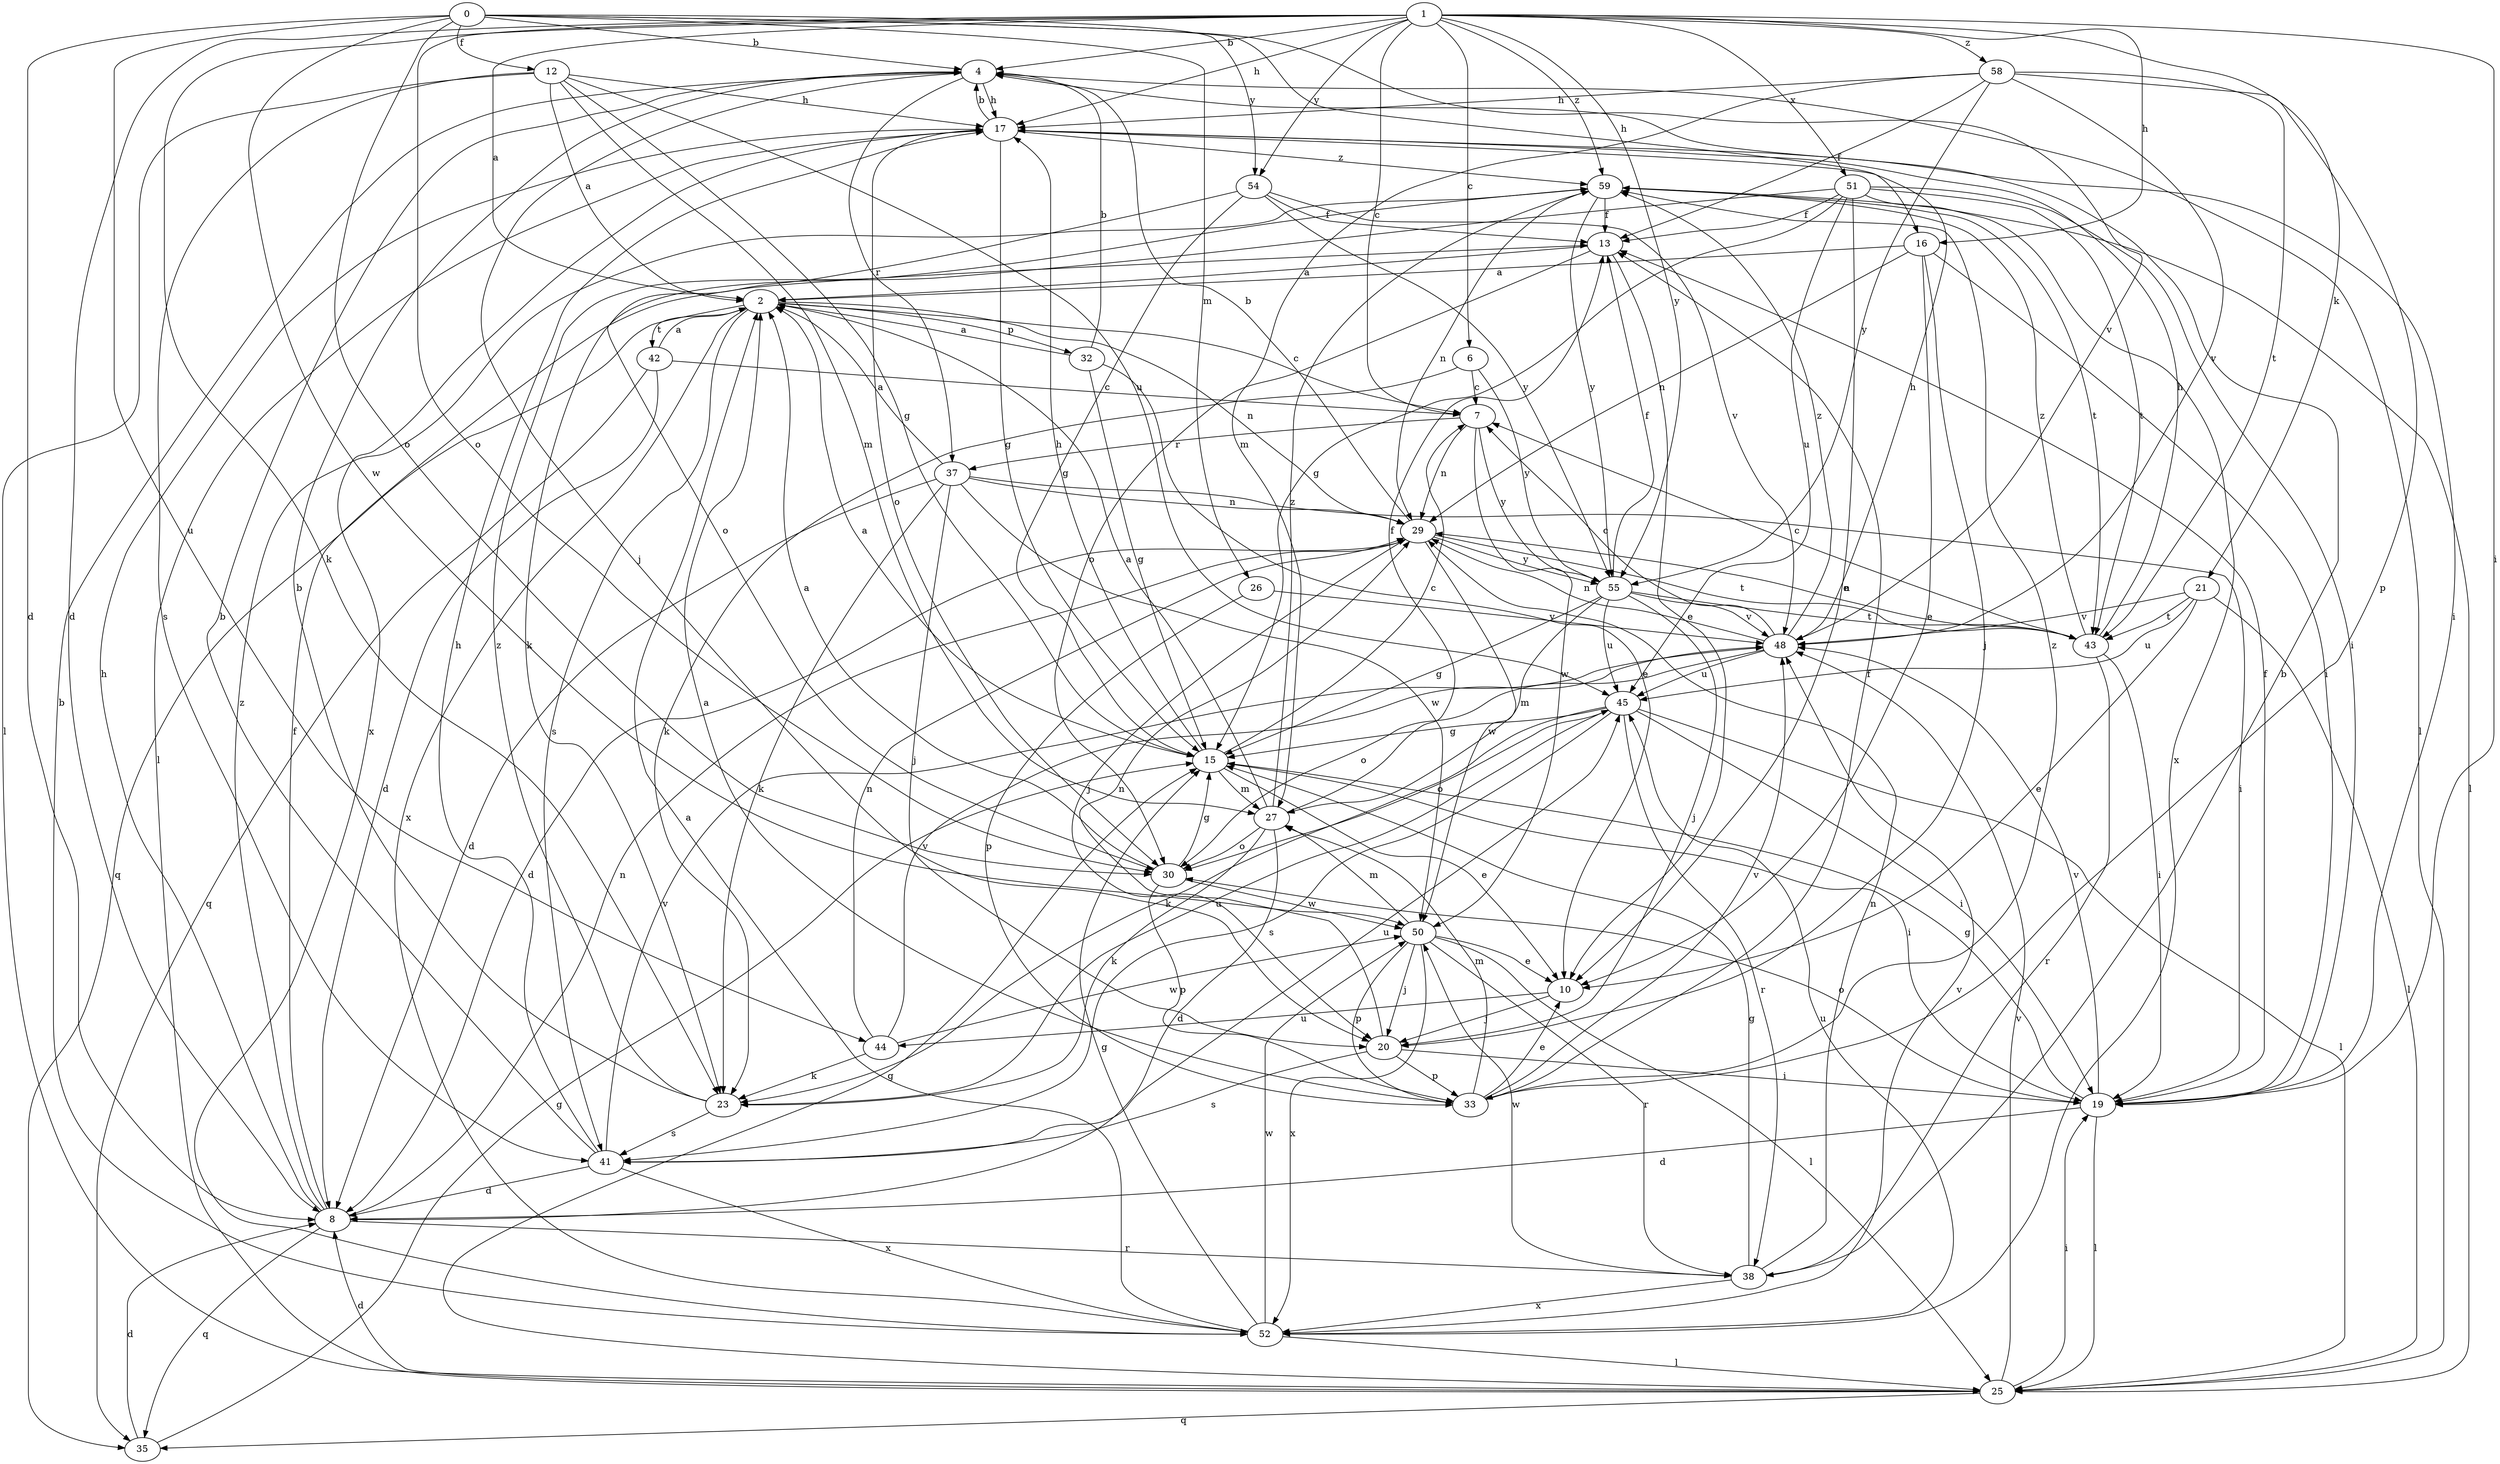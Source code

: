 strict digraph  {
0;
1;
2;
4;
6;
7;
8;
10;
12;
13;
15;
16;
17;
19;
20;
21;
23;
25;
26;
27;
29;
30;
32;
33;
35;
37;
38;
41;
42;
43;
44;
45;
48;
50;
51;
52;
54;
55;
58;
59;
0 -> 4  [label=b];
0 -> 8  [label=d];
0 -> 12  [label=f];
0 -> 16  [label=h];
0 -> 26  [label=m];
0 -> 30  [label=o];
0 -> 44  [label=u];
0 -> 48  [label=v];
0 -> 50  [label=w];
0 -> 54  [label=y];
1 -> 2  [label=a];
1 -> 4  [label=b];
1 -> 6  [label=c];
1 -> 7  [label=c];
1 -> 8  [label=d];
1 -> 16  [label=h];
1 -> 17  [label=h];
1 -> 19  [label=i];
1 -> 21  [label=k];
1 -> 23  [label=k];
1 -> 30  [label=o];
1 -> 51  [label=x];
1 -> 54  [label=y];
1 -> 55  [label=y];
1 -> 58  [label=z];
1 -> 59  [label=z];
2 -> 7  [label=c];
2 -> 29  [label=n];
2 -> 32  [label=p];
2 -> 35  [label=q];
2 -> 41  [label=s];
2 -> 42  [label=t];
2 -> 52  [label=x];
4 -> 17  [label=h];
4 -> 20  [label=j];
4 -> 25  [label=l];
4 -> 37  [label=r];
6 -> 7  [label=c];
6 -> 23  [label=k];
6 -> 55  [label=y];
7 -> 29  [label=n];
7 -> 37  [label=r];
7 -> 50  [label=w];
7 -> 55  [label=y];
8 -> 13  [label=f];
8 -> 17  [label=h];
8 -> 29  [label=n];
8 -> 35  [label=q];
8 -> 38  [label=r];
8 -> 59  [label=z];
10 -> 20  [label=j];
10 -> 44  [label=u];
12 -> 2  [label=a];
12 -> 15  [label=g];
12 -> 17  [label=h];
12 -> 25  [label=l];
12 -> 27  [label=m];
12 -> 41  [label=s];
12 -> 45  [label=u];
13 -> 2  [label=a];
13 -> 10  [label=e];
13 -> 30  [label=o];
15 -> 2  [label=a];
15 -> 7  [label=c];
15 -> 10  [label=e];
15 -> 17  [label=h];
15 -> 19  [label=i];
15 -> 27  [label=m];
16 -> 2  [label=a];
16 -> 10  [label=e];
16 -> 19  [label=i];
16 -> 20  [label=j];
16 -> 29  [label=n];
17 -> 4  [label=b];
17 -> 15  [label=g];
17 -> 19  [label=i];
17 -> 25  [label=l];
17 -> 30  [label=o];
17 -> 52  [label=x];
17 -> 59  [label=z];
19 -> 8  [label=d];
19 -> 13  [label=f];
19 -> 15  [label=g];
19 -> 25  [label=l];
19 -> 30  [label=o];
19 -> 48  [label=v];
20 -> 19  [label=i];
20 -> 29  [label=n];
20 -> 33  [label=p];
20 -> 41  [label=s];
21 -> 10  [label=e];
21 -> 25  [label=l];
21 -> 43  [label=t];
21 -> 45  [label=u];
21 -> 48  [label=v];
23 -> 4  [label=b];
23 -> 41  [label=s];
23 -> 45  [label=u];
23 -> 59  [label=z];
25 -> 8  [label=d];
25 -> 15  [label=g];
25 -> 19  [label=i];
25 -> 35  [label=q];
25 -> 48  [label=v];
26 -> 33  [label=p];
26 -> 48  [label=v];
27 -> 2  [label=a];
27 -> 8  [label=d];
27 -> 13  [label=f];
27 -> 23  [label=k];
27 -> 30  [label=o];
27 -> 59  [label=z];
29 -> 4  [label=b];
29 -> 8  [label=d];
29 -> 20  [label=j];
29 -> 43  [label=t];
29 -> 50  [label=w];
29 -> 55  [label=y];
30 -> 2  [label=a];
30 -> 15  [label=g];
30 -> 33  [label=p];
30 -> 50  [label=w];
32 -> 2  [label=a];
32 -> 4  [label=b];
32 -> 10  [label=e];
32 -> 15  [label=g];
33 -> 2  [label=a];
33 -> 10  [label=e];
33 -> 13  [label=f];
33 -> 27  [label=m];
33 -> 48  [label=v];
33 -> 59  [label=z];
35 -> 8  [label=d];
35 -> 15  [label=g];
37 -> 2  [label=a];
37 -> 8  [label=d];
37 -> 19  [label=i];
37 -> 20  [label=j];
37 -> 23  [label=k];
37 -> 29  [label=n];
37 -> 50  [label=w];
38 -> 4  [label=b];
38 -> 15  [label=g];
38 -> 29  [label=n];
38 -> 50  [label=w];
38 -> 52  [label=x];
41 -> 4  [label=b];
41 -> 8  [label=d];
41 -> 17  [label=h];
41 -> 45  [label=u];
41 -> 48  [label=v];
41 -> 52  [label=x];
42 -> 2  [label=a];
42 -> 7  [label=c];
42 -> 8  [label=d];
42 -> 35  [label=q];
43 -> 7  [label=c];
43 -> 17  [label=h];
43 -> 19  [label=i];
43 -> 29  [label=n];
43 -> 38  [label=r];
43 -> 59  [label=z];
44 -> 23  [label=k];
44 -> 29  [label=n];
44 -> 48  [label=v];
44 -> 50  [label=w];
45 -> 15  [label=g];
45 -> 19  [label=i];
45 -> 23  [label=k];
45 -> 25  [label=l];
45 -> 30  [label=o];
45 -> 38  [label=r];
45 -> 41  [label=s];
48 -> 7  [label=c];
48 -> 17  [label=h];
48 -> 29  [label=n];
48 -> 30  [label=o];
48 -> 45  [label=u];
48 -> 59  [label=z];
50 -> 10  [label=e];
50 -> 20  [label=j];
50 -> 25  [label=l];
50 -> 27  [label=m];
50 -> 33  [label=p];
50 -> 38  [label=r];
50 -> 52  [label=x];
51 -> 10  [label=e];
51 -> 13  [label=f];
51 -> 15  [label=g];
51 -> 19  [label=i];
51 -> 23  [label=k];
51 -> 43  [label=t];
51 -> 45  [label=u];
51 -> 52  [label=x];
52 -> 2  [label=a];
52 -> 4  [label=b];
52 -> 15  [label=g];
52 -> 25  [label=l];
52 -> 45  [label=u];
52 -> 48  [label=v];
52 -> 50  [label=w];
54 -> 13  [label=f];
54 -> 15  [label=g];
54 -> 30  [label=o];
54 -> 48  [label=v];
54 -> 55  [label=y];
55 -> 13  [label=f];
55 -> 15  [label=g];
55 -> 20  [label=j];
55 -> 27  [label=m];
55 -> 43  [label=t];
55 -> 45  [label=u];
55 -> 48  [label=v];
58 -> 13  [label=f];
58 -> 17  [label=h];
58 -> 27  [label=m];
58 -> 33  [label=p];
58 -> 43  [label=t];
58 -> 48  [label=v];
58 -> 55  [label=y];
59 -> 13  [label=f];
59 -> 25  [label=l];
59 -> 29  [label=n];
59 -> 43  [label=t];
59 -> 55  [label=y];
}
